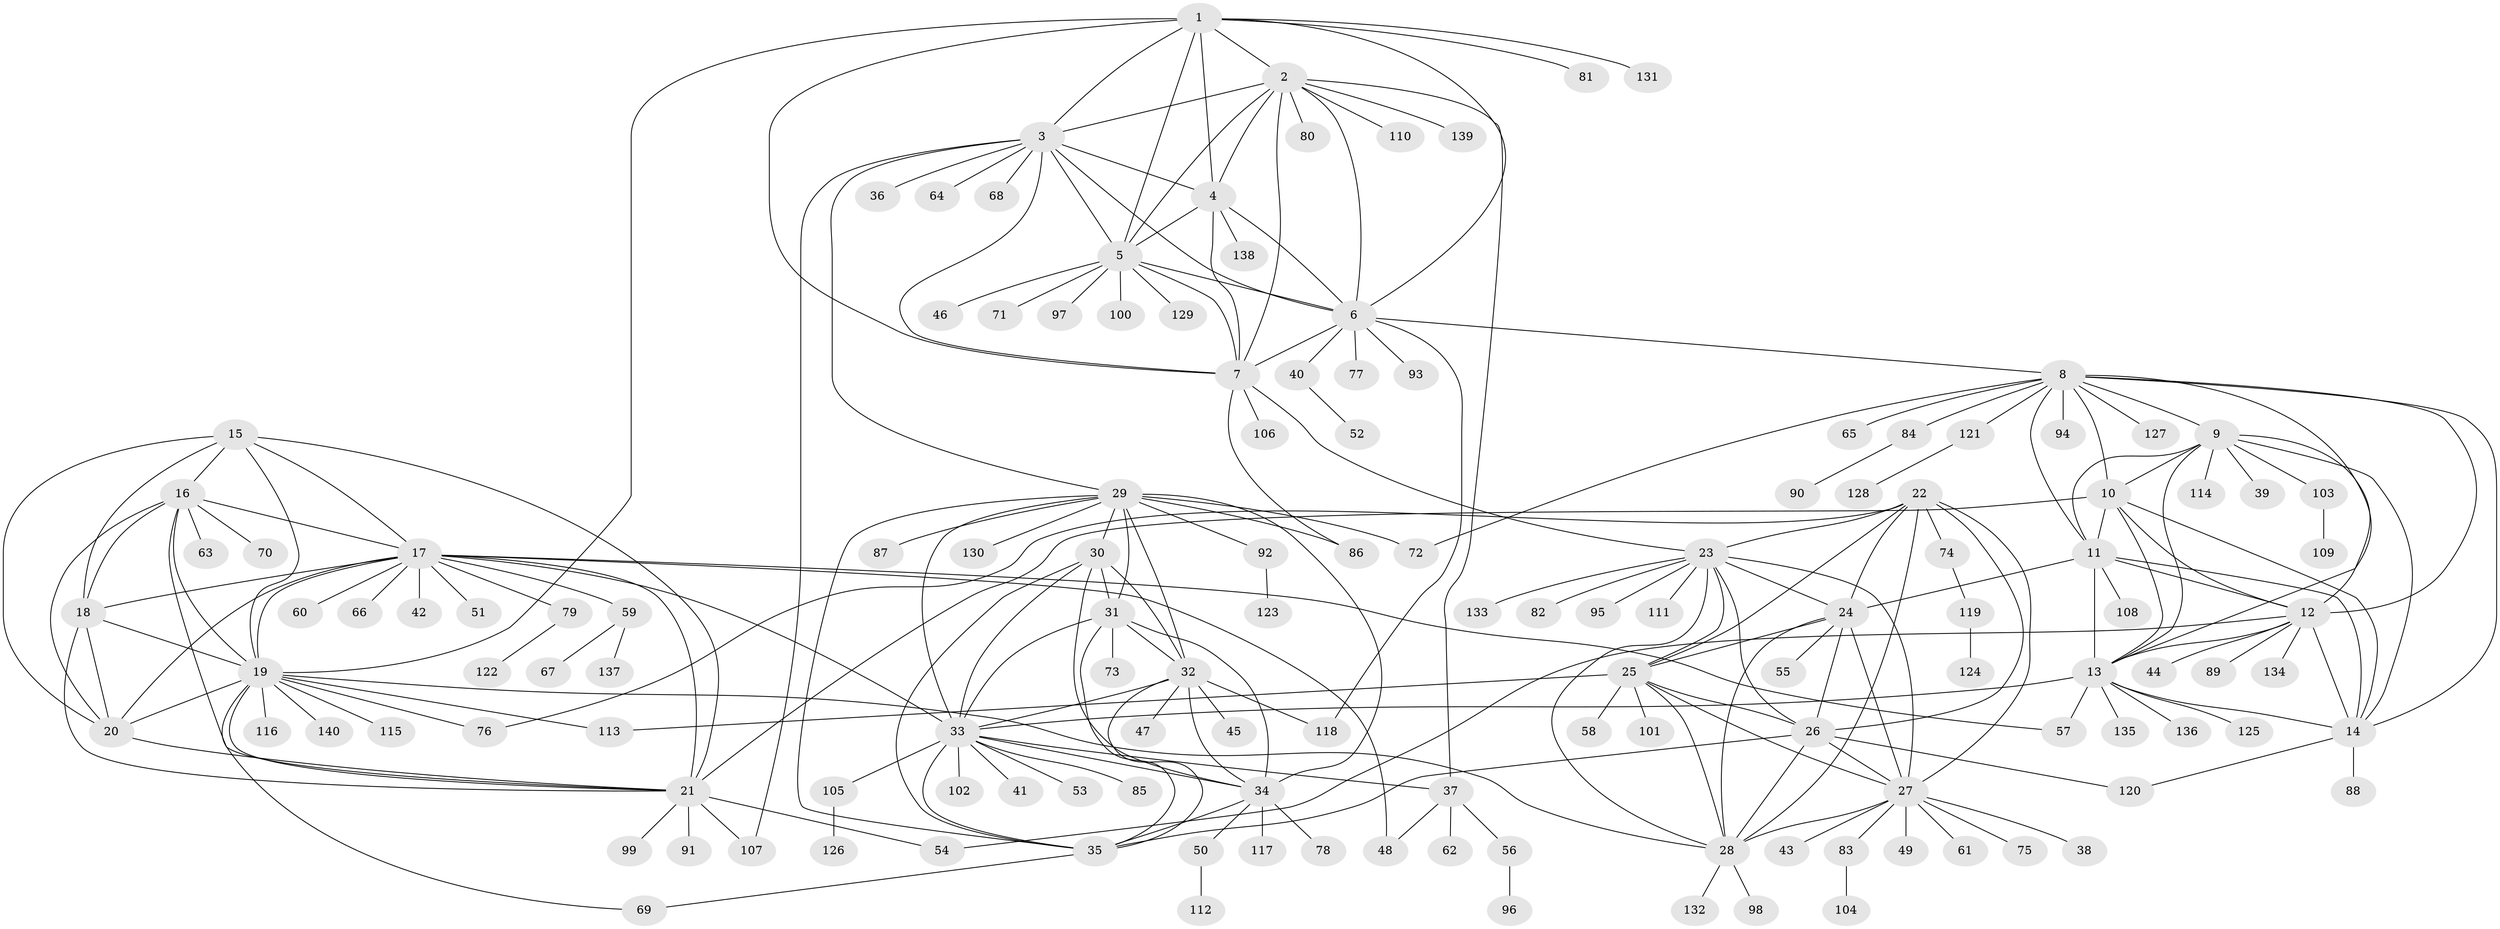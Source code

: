 // Generated by graph-tools (version 1.1) at 2025/02/03/09/25 03:02:48]
// undirected, 140 vertices, 232 edges
graph export_dot {
graph [start="1"]
  node [color=gray90,style=filled];
  1;
  2;
  3;
  4;
  5;
  6;
  7;
  8;
  9;
  10;
  11;
  12;
  13;
  14;
  15;
  16;
  17;
  18;
  19;
  20;
  21;
  22;
  23;
  24;
  25;
  26;
  27;
  28;
  29;
  30;
  31;
  32;
  33;
  34;
  35;
  36;
  37;
  38;
  39;
  40;
  41;
  42;
  43;
  44;
  45;
  46;
  47;
  48;
  49;
  50;
  51;
  52;
  53;
  54;
  55;
  56;
  57;
  58;
  59;
  60;
  61;
  62;
  63;
  64;
  65;
  66;
  67;
  68;
  69;
  70;
  71;
  72;
  73;
  74;
  75;
  76;
  77;
  78;
  79;
  80;
  81;
  82;
  83;
  84;
  85;
  86;
  87;
  88;
  89;
  90;
  91;
  92;
  93;
  94;
  95;
  96;
  97;
  98;
  99;
  100;
  101;
  102;
  103;
  104;
  105;
  106;
  107;
  108;
  109;
  110;
  111;
  112;
  113;
  114;
  115;
  116;
  117;
  118;
  119;
  120;
  121;
  122;
  123;
  124;
  125;
  126;
  127;
  128;
  129;
  130;
  131;
  132;
  133;
  134;
  135;
  136;
  137;
  138;
  139;
  140;
  1 -- 2;
  1 -- 3;
  1 -- 4;
  1 -- 5;
  1 -- 6;
  1 -- 7;
  1 -- 19;
  1 -- 81;
  1 -- 131;
  2 -- 3;
  2 -- 4;
  2 -- 5;
  2 -- 6;
  2 -- 7;
  2 -- 37;
  2 -- 80;
  2 -- 110;
  2 -- 139;
  3 -- 4;
  3 -- 5;
  3 -- 6;
  3 -- 7;
  3 -- 29;
  3 -- 36;
  3 -- 64;
  3 -- 68;
  3 -- 107;
  4 -- 5;
  4 -- 6;
  4 -- 7;
  4 -- 138;
  5 -- 6;
  5 -- 7;
  5 -- 46;
  5 -- 71;
  5 -- 97;
  5 -- 100;
  5 -- 129;
  6 -- 7;
  6 -- 8;
  6 -- 40;
  6 -- 77;
  6 -- 93;
  6 -- 118;
  7 -- 23;
  7 -- 86;
  7 -- 106;
  8 -- 9;
  8 -- 10;
  8 -- 11;
  8 -- 12;
  8 -- 13;
  8 -- 14;
  8 -- 65;
  8 -- 72;
  8 -- 84;
  8 -- 94;
  8 -- 121;
  8 -- 127;
  9 -- 10;
  9 -- 11;
  9 -- 12;
  9 -- 13;
  9 -- 14;
  9 -- 39;
  9 -- 103;
  9 -- 114;
  10 -- 11;
  10 -- 12;
  10 -- 13;
  10 -- 14;
  10 -- 21;
  11 -- 12;
  11 -- 13;
  11 -- 14;
  11 -- 24;
  11 -- 108;
  12 -- 13;
  12 -- 14;
  12 -- 44;
  12 -- 54;
  12 -- 89;
  12 -- 134;
  13 -- 14;
  13 -- 33;
  13 -- 57;
  13 -- 125;
  13 -- 135;
  13 -- 136;
  14 -- 88;
  14 -- 120;
  15 -- 16;
  15 -- 17;
  15 -- 18;
  15 -- 19;
  15 -- 20;
  15 -- 21;
  16 -- 17;
  16 -- 18;
  16 -- 19;
  16 -- 20;
  16 -- 21;
  16 -- 63;
  16 -- 70;
  17 -- 18;
  17 -- 19;
  17 -- 20;
  17 -- 21;
  17 -- 33;
  17 -- 42;
  17 -- 48;
  17 -- 51;
  17 -- 57;
  17 -- 59;
  17 -- 60;
  17 -- 66;
  17 -- 79;
  18 -- 19;
  18 -- 20;
  18 -- 21;
  19 -- 20;
  19 -- 21;
  19 -- 28;
  19 -- 69;
  19 -- 76;
  19 -- 113;
  19 -- 115;
  19 -- 116;
  19 -- 140;
  20 -- 21;
  21 -- 54;
  21 -- 91;
  21 -- 99;
  21 -- 107;
  22 -- 23;
  22 -- 24;
  22 -- 25;
  22 -- 26;
  22 -- 27;
  22 -- 28;
  22 -- 74;
  22 -- 76;
  23 -- 24;
  23 -- 25;
  23 -- 26;
  23 -- 27;
  23 -- 28;
  23 -- 82;
  23 -- 95;
  23 -- 111;
  23 -- 133;
  24 -- 25;
  24 -- 26;
  24 -- 27;
  24 -- 28;
  24 -- 55;
  25 -- 26;
  25 -- 27;
  25 -- 28;
  25 -- 58;
  25 -- 101;
  25 -- 113;
  26 -- 27;
  26 -- 28;
  26 -- 35;
  26 -- 120;
  27 -- 28;
  27 -- 38;
  27 -- 43;
  27 -- 49;
  27 -- 61;
  27 -- 75;
  27 -- 83;
  28 -- 98;
  28 -- 132;
  29 -- 30;
  29 -- 31;
  29 -- 32;
  29 -- 33;
  29 -- 34;
  29 -- 35;
  29 -- 72;
  29 -- 86;
  29 -- 87;
  29 -- 92;
  29 -- 130;
  30 -- 31;
  30 -- 32;
  30 -- 33;
  30 -- 34;
  30 -- 35;
  31 -- 32;
  31 -- 33;
  31 -- 34;
  31 -- 35;
  31 -- 73;
  32 -- 33;
  32 -- 34;
  32 -- 35;
  32 -- 45;
  32 -- 47;
  32 -- 118;
  33 -- 34;
  33 -- 35;
  33 -- 37;
  33 -- 41;
  33 -- 53;
  33 -- 85;
  33 -- 102;
  33 -- 105;
  34 -- 35;
  34 -- 50;
  34 -- 78;
  34 -- 117;
  35 -- 69;
  37 -- 48;
  37 -- 56;
  37 -- 62;
  40 -- 52;
  50 -- 112;
  56 -- 96;
  59 -- 67;
  59 -- 137;
  74 -- 119;
  79 -- 122;
  83 -- 104;
  84 -- 90;
  92 -- 123;
  103 -- 109;
  105 -- 126;
  119 -- 124;
  121 -- 128;
}
